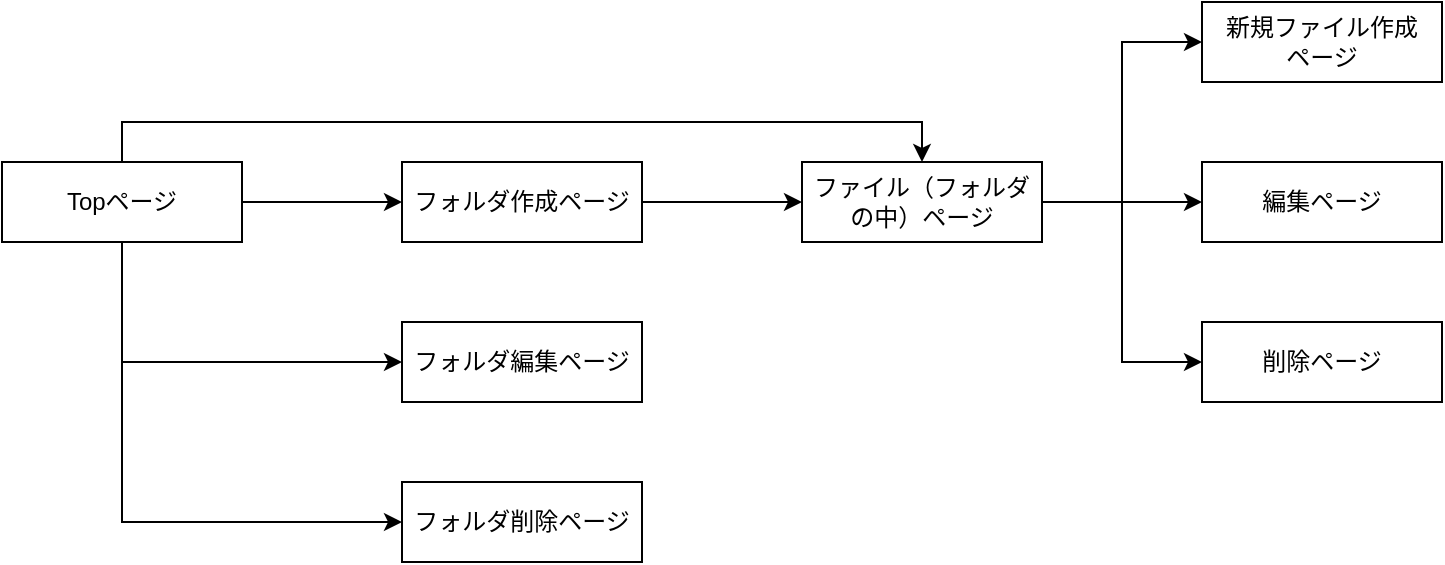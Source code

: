 <mxfile version="13.10.0" type="embed">
    <diagram id="VoGVNruRsOFftwxYBqzz" name="ページ1">
        <mxGraphModel dx="631" dy="730" grid="1" gridSize="10" guides="1" tooltips="1" connect="1" arrows="1" fold="1" page="1" pageScale="1" pageWidth="827" pageHeight="1169" math="0" shadow="0">
            <root>
                <mxCell id="0"/>
                <mxCell id="1" parent="0"/>
                <mxCell id="4" style="edgeStyle=orthogonalEdgeStyle;rounded=0;orthogonalLoop=1;jettySize=auto;html=1;entryX=0;entryY=0.5;entryDx=0;entryDy=0;" edge="1" parent="1" source="2" target="3">
                    <mxGeometry relative="1" as="geometry"/>
                </mxCell>
                <mxCell id="15" style="edgeStyle=orthogonalEdgeStyle;rounded=0;orthogonalLoop=1;jettySize=auto;html=1;entryX=0.5;entryY=0;entryDx=0;entryDy=0;" edge="1" parent="1" source="2" target="6">
                    <mxGeometry relative="1" as="geometry">
                        <Array as="points">
                            <mxPoint x="100" y="340"/>
                            <mxPoint x="500" y="340"/>
                        </Array>
                    </mxGeometry>
                </mxCell>
                <mxCell id="18" style="edgeStyle=orthogonalEdgeStyle;rounded=0;orthogonalLoop=1;jettySize=auto;html=1;entryX=0;entryY=0.5;entryDx=0;entryDy=0;" edge="1" parent="1" source="2" target="16">
                    <mxGeometry relative="1" as="geometry">
                        <Array as="points">
                            <mxPoint x="100" y="460"/>
                        </Array>
                    </mxGeometry>
                </mxCell>
                <mxCell id="19" style="edgeStyle=orthogonalEdgeStyle;rounded=0;orthogonalLoop=1;jettySize=auto;html=1;entryX=0;entryY=0.5;entryDx=0;entryDy=0;" edge="1" parent="1" source="2" target="17">
                    <mxGeometry relative="1" as="geometry">
                        <Array as="points">
                            <mxPoint x="100" y="540"/>
                        </Array>
                    </mxGeometry>
                </mxCell>
                <mxCell id="2" value="Topページ" style="whiteSpace=wrap;html=1;align=center;" vertex="1" parent="1">
                    <mxGeometry x="40" y="360" width="120" height="40" as="geometry"/>
                </mxCell>
                <mxCell id="7" style="edgeStyle=orthogonalEdgeStyle;rounded=0;orthogonalLoop=1;jettySize=auto;html=1;entryX=0;entryY=0.5;entryDx=0;entryDy=0;" edge="1" parent="1" source="3" target="6">
                    <mxGeometry relative="1" as="geometry"/>
                </mxCell>
                <mxCell id="3" value="フォルダ作成ページ" style="whiteSpace=wrap;html=1;align=center;" vertex="1" parent="1">
                    <mxGeometry x="240" y="360" width="120" height="40" as="geometry"/>
                </mxCell>
                <mxCell id="11" style="edgeStyle=orthogonalEdgeStyle;rounded=0;orthogonalLoop=1;jettySize=auto;html=1;entryX=0;entryY=0.5;entryDx=0;entryDy=0;" edge="1" parent="1" source="6" target="8">
                    <mxGeometry relative="1" as="geometry"/>
                </mxCell>
                <mxCell id="12" style="edgeStyle=orthogonalEdgeStyle;rounded=0;orthogonalLoop=1;jettySize=auto;html=1;entryX=0;entryY=0.5;entryDx=0;entryDy=0;" edge="1" parent="1" source="6" target="10">
                    <mxGeometry relative="1" as="geometry"/>
                </mxCell>
                <mxCell id="13" style="edgeStyle=orthogonalEdgeStyle;rounded=0;orthogonalLoop=1;jettySize=auto;html=1;entryX=0;entryY=0.5;entryDx=0;entryDy=0;" edge="1" parent="1" source="6" target="9">
                    <mxGeometry relative="1" as="geometry"/>
                </mxCell>
                <mxCell id="6" value="ファイル（フォルダの中）ページ" style="whiteSpace=wrap;html=1;align=center;" vertex="1" parent="1">
                    <mxGeometry x="440" y="360" width="120" height="40" as="geometry"/>
                </mxCell>
                <mxCell id="8" value="編集ページ" style="whiteSpace=wrap;html=1;align=center;" vertex="1" parent="1">
                    <mxGeometry x="640" y="360" width="120" height="40" as="geometry"/>
                </mxCell>
                <mxCell id="9" value="削除ページ" style="whiteSpace=wrap;html=1;align=center;" vertex="1" parent="1">
                    <mxGeometry x="640" y="440" width="120" height="40" as="geometry"/>
                </mxCell>
                <mxCell id="10" value="新規ファイル作成&lt;br&gt;ページ" style="whiteSpace=wrap;html=1;align=center;" vertex="1" parent="1">
                    <mxGeometry x="640" y="280" width="120" height="40" as="geometry"/>
                </mxCell>
                <mxCell id="16" value="フォルダ編集ページ" style="whiteSpace=wrap;html=1;align=center;" vertex="1" parent="1">
                    <mxGeometry x="240" y="440" width="120" height="40" as="geometry"/>
                </mxCell>
                <mxCell id="17" value="フォルダ削除ページ" style="whiteSpace=wrap;html=1;align=center;" vertex="1" parent="1">
                    <mxGeometry x="240" y="520" width="120" height="40" as="geometry"/>
                </mxCell>
            </root>
        </mxGraphModel>
    </diagram>
</mxfile>